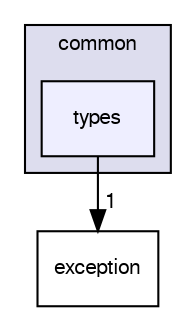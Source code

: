 digraph "/var/lib/jenkins/workspace/kaa_public/client/client-multi/client-cpp/kaa/common/types" {
  bgcolor=transparent;
  compound=true
  node [ fontsize="10", fontname="FreeSans"];
  edge [ labelfontsize="10", labelfontname="FreeSans"];
  subgraph clusterdir_f09aedf21136cf3760d7f5c15a2e0d3d {
    graph [ bgcolor="#ddddee", pencolor="black", label="common" fontname="FreeSans", fontsize="10", URL="dir_f09aedf21136cf3760d7f5c15a2e0d3d.html"]
  dir_9f8780ed7f9676938109980604c002b5 [shape=box, label="types", style="filled", fillcolor="#eeeeff", pencolor="black", URL="dir_9f8780ed7f9676938109980604c002b5.html"];
  }
  dir_2dd2f52ce27a6f9a939d09dc36c91bd9 [shape=box label="exception" URL="dir_2dd2f52ce27a6f9a939d09dc36c91bd9.html"];
  dir_9f8780ed7f9676938109980604c002b5->dir_2dd2f52ce27a6f9a939d09dc36c91bd9 [headlabel="1", labeldistance=1.5 headhref="dir_000048_000047.html"];
}
